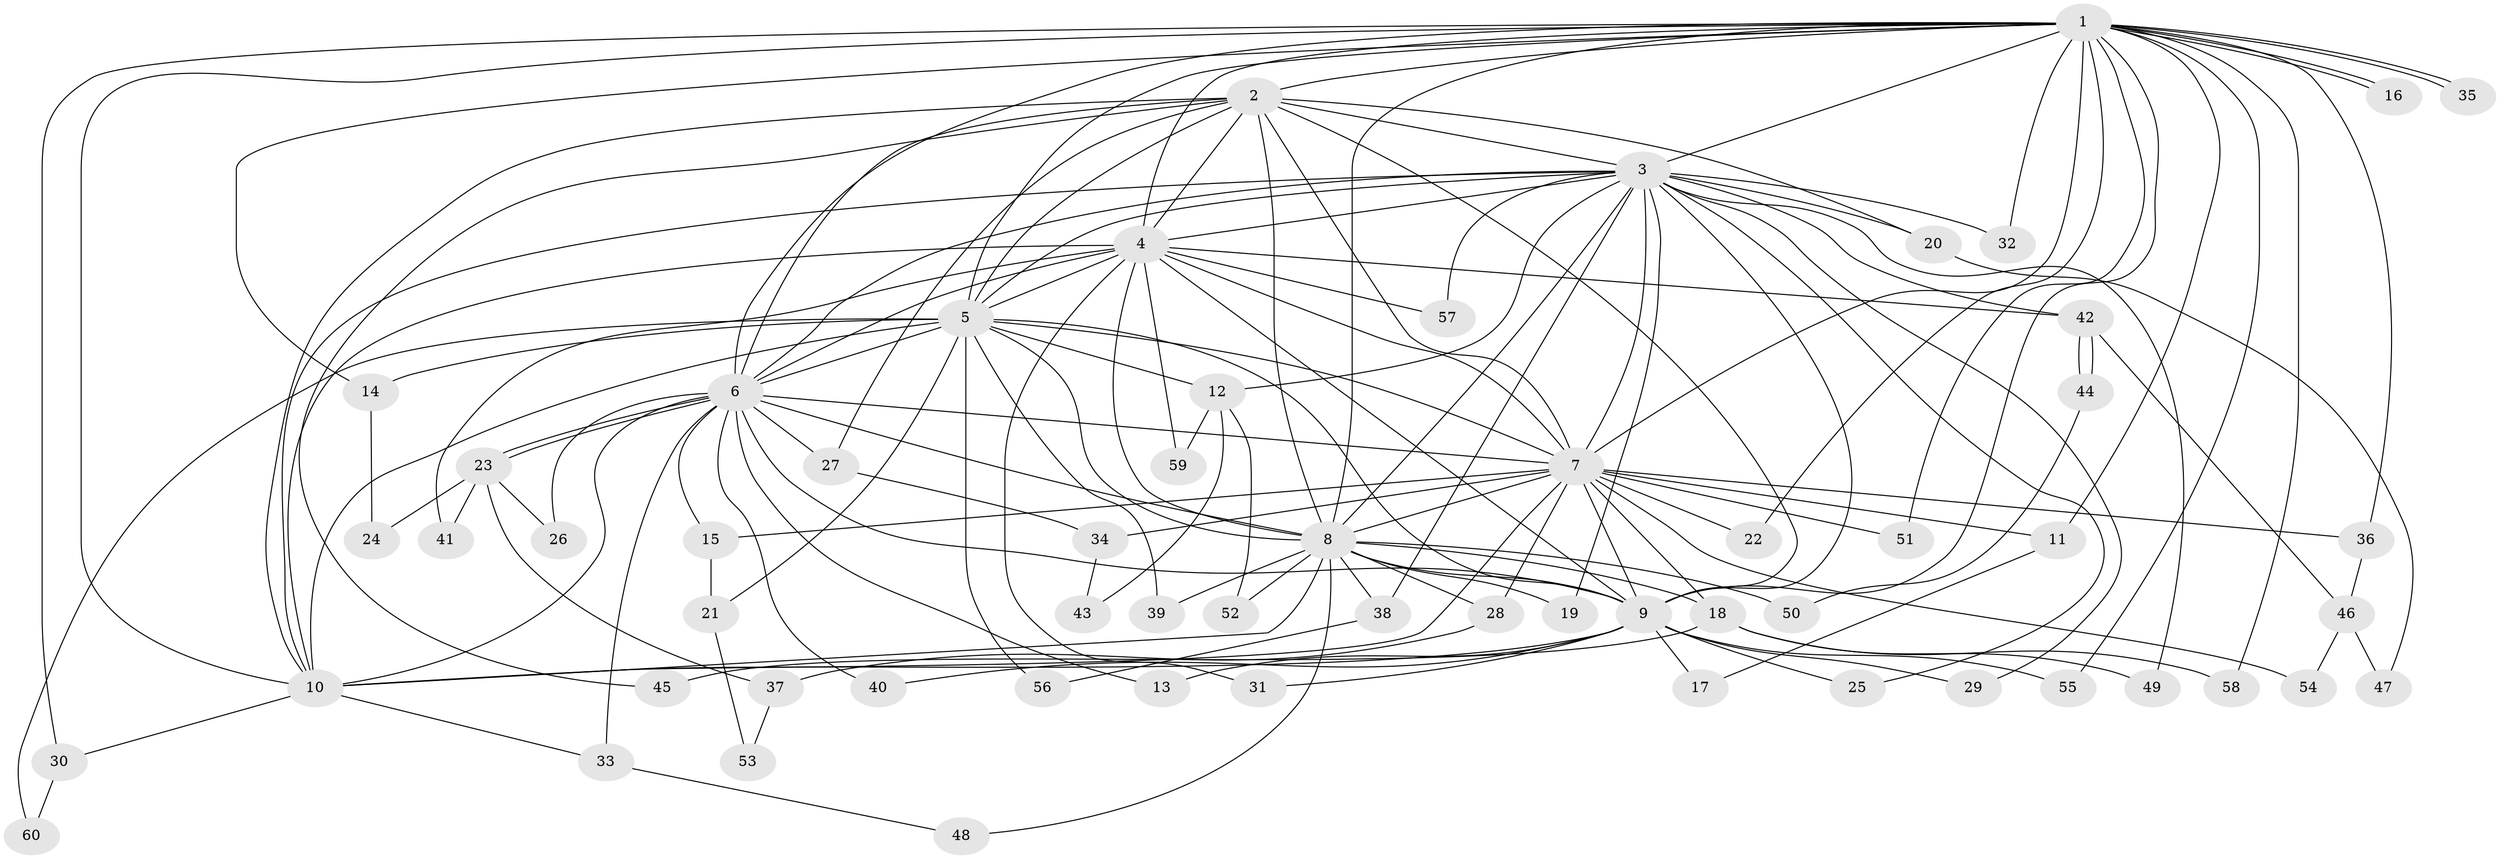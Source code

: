 // coarse degree distribution, {18: 0.022222222222222223, 10: 0.022222222222222223, 23: 0.022222222222222223, 11: 0.022222222222222223, 14: 0.022222222222222223, 22: 0.022222222222222223, 13: 0.022222222222222223, 9: 0.022222222222222223, 3: 0.2, 5: 0.06666666666666667, 2: 0.5111111111111111, 4: 0.044444444444444446}
// Generated by graph-tools (version 1.1) at 2025/41/03/06/25 10:41:31]
// undirected, 60 vertices, 145 edges
graph export_dot {
graph [start="1"]
  node [color=gray90,style=filled];
  1;
  2;
  3;
  4;
  5;
  6;
  7;
  8;
  9;
  10;
  11;
  12;
  13;
  14;
  15;
  16;
  17;
  18;
  19;
  20;
  21;
  22;
  23;
  24;
  25;
  26;
  27;
  28;
  29;
  30;
  31;
  32;
  33;
  34;
  35;
  36;
  37;
  38;
  39;
  40;
  41;
  42;
  43;
  44;
  45;
  46;
  47;
  48;
  49;
  50;
  51;
  52;
  53;
  54;
  55;
  56;
  57;
  58;
  59;
  60;
  1 -- 2;
  1 -- 3;
  1 -- 4;
  1 -- 5;
  1 -- 6;
  1 -- 7;
  1 -- 8;
  1 -- 9;
  1 -- 10;
  1 -- 11;
  1 -- 14;
  1 -- 16;
  1 -- 16;
  1 -- 22;
  1 -- 30;
  1 -- 32;
  1 -- 35;
  1 -- 35;
  1 -- 36;
  1 -- 51;
  1 -- 55;
  1 -- 58;
  2 -- 3;
  2 -- 4;
  2 -- 5;
  2 -- 6;
  2 -- 7;
  2 -- 8;
  2 -- 9;
  2 -- 10;
  2 -- 20;
  2 -- 27;
  2 -- 45;
  3 -- 4;
  3 -- 5;
  3 -- 6;
  3 -- 7;
  3 -- 8;
  3 -- 9;
  3 -- 10;
  3 -- 12;
  3 -- 19;
  3 -- 20;
  3 -- 25;
  3 -- 29;
  3 -- 32;
  3 -- 38;
  3 -- 42;
  3 -- 49;
  3 -- 57;
  4 -- 5;
  4 -- 6;
  4 -- 7;
  4 -- 8;
  4 -- 9;
  4 -- 10;
  4 -- 31;
  4 -- 41;
  4 -- 42;
  4 -- 57;
  4 -- 59;
  5 -- 6;
  5 -- 7;
  5 -- 8;
  5 -- 9;
  5 -- 10;
  5 -- 12;
  5 -- 14;
  5 -- 21;
  5 -- 39;
  5 -- 56;
  5 -- 60;
  6 -- 7;
  6 -- 8;
  6 -- 9;
  6 -- 10;
  6 -- 13;
  6 -- 15;
  6 -- 23;
  6 -- 23;
  6 -- 26;
  6 -- 27;
  6 -- 33;
  6 -- 40;
  7 -- 8;
  7 -- 9;
  7 -- 10;
  7 -- 11;
  7 -- 15;
  7 -- 18;
  7 -- 22;
  7 -- 28;
  7 -- 34;
  7 -- 36;
  7 -- 51;
  7 -- 54;
  8 -- 9;
  8 -- 10;
  8 -- 18;
  8 -- 19;
  8 -- 28;
  8 -- 38;
  8 -- 39;
  8 -- 48;
  8 -- 50;
  8 -- 52;
  9 -- 10;
  9 -- 13;
  9 -- 17;
  9 -- 25;
  9 -- 29;
  9 -- 31;
  9 -- 40;
  9 -- 55;
  10 -- 30;
  10 -- 33;
  11 -- 17;
  12 -- 43;
  12 -- 52;
  12 -- 59;
  14 -- 24;
  15 -- 21;
  18 -- 45;
  18 -- 49;
  18 -- 58;
  20 -- 47;
  21 -- 53;
  23 -- 24;
  23 -- 26;
  23 -- 37;
  23 -- 41;
  27 -- 34;
  28 -- 37;
  30 -- 60;
  33 -- 48;
  34 -- 43;
  36 -- 46;
  37 -- 53;
  38 -- 56;
  42 -- 44;
  42 -- 44;
  42 -- 46;
  44 -- 50;
  46 -- 47;
  46 -- 54;
}
